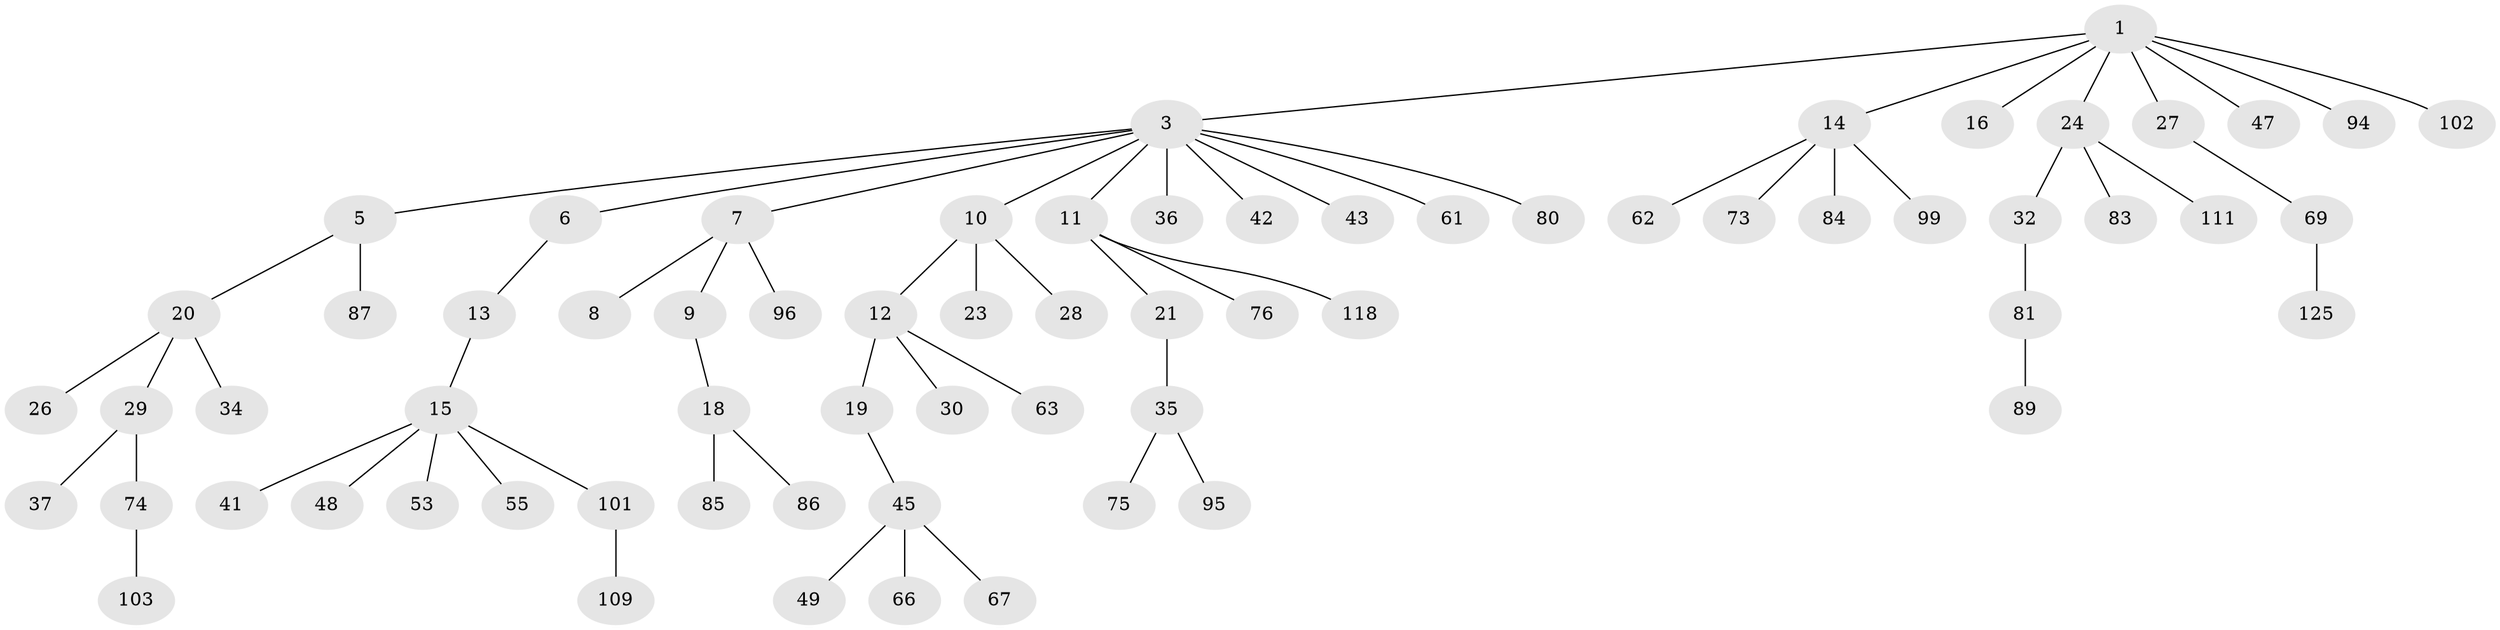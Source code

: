 // original degree distribution, {3: 0.145985401459854, 7: 0.021897810218978103, 6: 0.021897810218978103, 4: 0.072992700729927, 1: 0.5474452554744526, 5: 0.014598540145985401, 2: 0.17518248175182483}
// Generated by graph-tools (version 1.1) at 2025/15/03/09/25 04:15:34]
// undirected, 68 vertices, 67 edges
graph export_dot {
graph [start="1"]
  node [color=gray90,style=filled];
  1 [super="+2"];
  3 [super="+4"];
  5 [super="+126"];
  6 [super="+123"];
  7 [super="+51+115+120"];
  8;
  9 [super="+70"];
  10 [super="+17"];
  11 [super="+22"];
  12;
  13;
  14 [super="+44+72"];
  15 [super="+25"];
  16;
  18 [super="+52"];
  19 [super="+77+46"];
  20 [super="+91+98"];
  21 [super="+134"];
  23;
  24 [super="+31"];
  26 [super="+108+50"];
  27 [super="+114+60"];
  28 [super="+112+97"];
  29;
  30 [super="+56+106+113+104"];
  32;
  34 [super="+39+64"];
  35 [super="+38+40"];
  36;
  37 [super="+58+121"];
  41;
  42 [super="+57"];
  43;
  45;
  47 [super="+107+59"];
  48;
  49 [super="+130+54"];
  53;
  55;
  61;
  62 [super="+68"];
  63;
  66 [super="+124+100+79"];
  67;
  69;
  73;
  74;
  75;
  76;
  80;
  81;
  83;
  84 [super="+116"];
  85;
  86;
  87 [super="+90"];
  89;
  94;
  95;
  96;
  99;
  101;
  102;
  103;
  109;
  111;
  118;
  125;
  1 -- 14;
  1 -- 16;
  1 -- 3;
  1 -- 102;
  1 -- 24;
  1 -- 27;
  1 -- 94;
  1 -- 47;
  3 -- 6;
  3 -- 11;
  3 -- 36;
  3 -- 61;
  3 -- 80;
  3 -- 42;
  3 -- 5;
  3 -- 7;
  3 -- 10;
  3 -- 43;
  5 -- 20;
  5 -- 87;
  6 -- 13;
  7 -- 8;
  7 -- 9;
  7 -- 96;
  9 -- 18;
  10 -- 12;
  10 -- 28;
  10 -- 23;
  11 -- 21;
  11 -- 76;
  11 -- 118;
  12 -- 19;
  12 -- 30;
  12 -- 63;
  13 -- 15;
  14 -- 62;
  14 -- 84;
  14 -- 73;
  14 -- 99;
  15 -- 55;
  15 -- 48;
  15 -- 53;
  15 -- 101;
  15 -- 41;
  18 -- 86;
  18 -- 85;
  19 -- 45;
  20 -- 26;
  20 -- 29;
  20 -- 34;
  21 -- 35;
  24 -- 32;
  24 -- 83;
  24 -- 111;
  27 -- 69;
  29 -- 37;
  29 -- 74;
  32 -- 81;
  35 -- 75;
  35 -- 95;
  45 -- 49;
  45 -- 66;
  45 -- 67;
  69 -- 125;
  74 -- 103;
  81 -- 89;
  101 -- 109;
}

